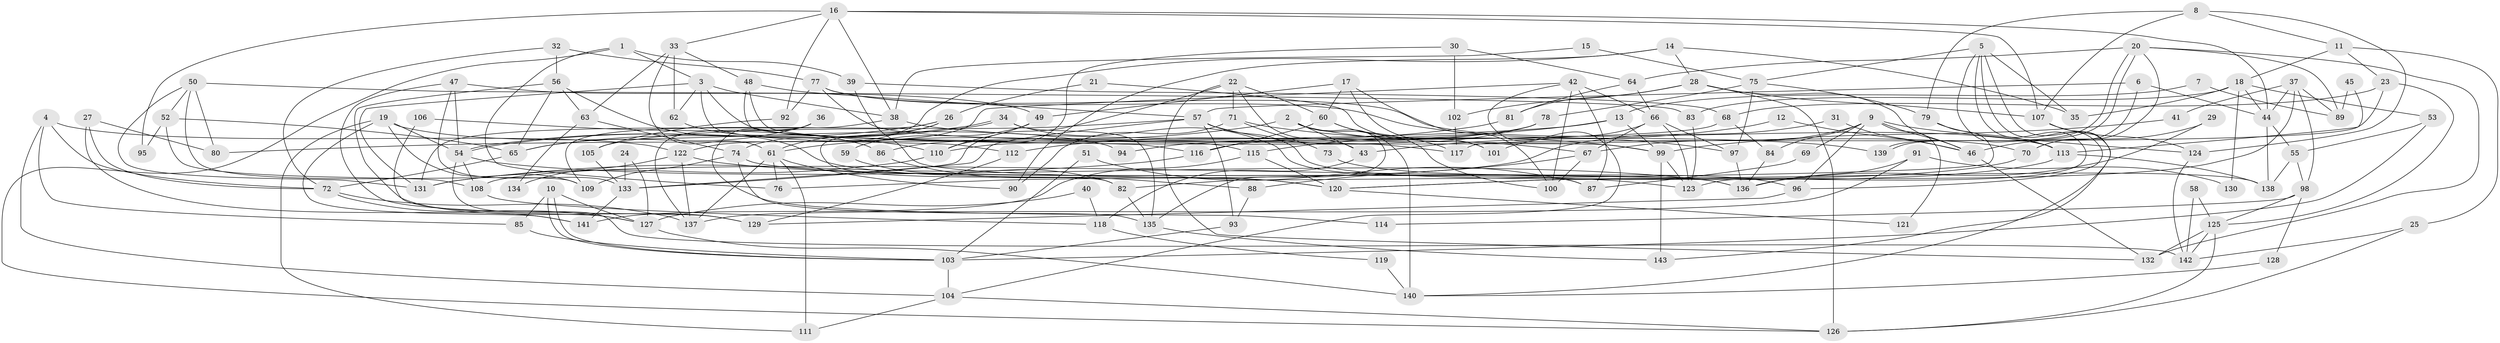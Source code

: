 // coarse degree distribution, {4: 0.18, 5: 0.08, 8: 0.12, 7: 0.14, 3: 0.17, 6: 0.12, 2: 0.17, 1: 0.01, 10: 0.01}
// Generated by graph-tools (version 1.1) at 2025/52/02/27/25 19:52:04]
// undirected, 143 vertices, 286 edges
graph export_dot {
graph [start="1"]
  node [color=gray90,style=filled];
  1;
  2;
  3;
  4;
  5;
  6;
  7;
  8;
  9;
  10;
  11;
  12;
  13;
  14;
  15;
  16;
  17;
  18;
  19;
  20;
  21;
  22;
  23;
  24;
  25;
  26;
  27;
  28;
  29;
  30;
  31;
  32;
  33;
  34;
  35;
  36;
  37;
  38;
  39;
  40;
  41;
  42;
  43;
  44;
  45;
  46;
  47;
  48;
  49;
  50;
  51;
  52;
  53;
  54;
  55;
  56;
  57;
  58;
  59;
  60;
  61;
  62;
  63;
  64;
  65;
  66;
  67;
  68;
  69;
  70;
  71;
  72;
  73;
  74;
  75;
  76;
  77;
  78;
  79;
  80;
  81;
  82;
  83;
  84;
  85;
  86;
  87;
  88;
  89;
  90;
  91;
  92;
  93;
  94;
  95;
  96;
  97;
  98;
  99;
  100;
  101;
  102;
  103;
  104;
  105;
  106;
  107;
  108;
  109;
  110;
  111;
  112;
  113;
  114;
  115;
  116;
  117;
  118;
  119;
  120;
  121;
  122;
  123;
  124;
  125;
  126;
  127;
  128;
  129;
  130;
  131;
  132;
  133;
  134;
  135;
  136;
  137;
  138;
  139;
  140;
  141;
  142;
  143;
  1 -- 126;
  1 -- 39;
  1 -- 3;
  1 -- 76;
  2 -- 61;
  2 -- 135;
  2 -- 43;
  2 -- 70;
  2 -- 140;
  3 -- 131;
  3 -- 38;
  3 -- 62;
  3 -- 112;
  3 -- 115;
  4 -- 122;
  4 -- 104;
  4 -- 72;
  4 -- 85;
  5 -- 96;
  5 -- 75;
  5 -- 35;
  5 -- 113;
  5 -- 123;
  5 -- 140;
  6 -- 44;
  6 -- 57;
  6 -- 70;
  7 -- 13;
  7 -- 89;
  8 -- 11;
  8 -- 124;
  8 -- 79;
  8 -- 107;
  9 -- 84;
  9 -- 67;
  9 -- 46;
  9 -- 69;
  9 -- 96;
  9 -- 121;
  9 -- 124;
  10 -- 103;
  10 -- 103;
  10 -- 127;
  10 -- 85;
  11 -- 23;
  11 -- 18;
  11 -- 25;
  12 -- 43;
  12 -- 46;
  13 -- 115;
  13 -- 99;
  13 -- 80;
  14 -- 28;
  14 -- 35;
  14 -- 74;
  14 -- 90;
  15 -- 75;
  15 -- 38;
  16 -- 38;
  16 -- 107;
  16 -- 33;
  16 -- 44;
  16 -- 92;
  16 -- 95;
  17 -- 60;
  17 -- 100;
  17 -- 49;
  17 -- 101;
  18 -- 44;
  18 -- 53;
  18 -- 35;
  18 -- 83;
  18 -- 130;
  19 -- 54;
  19 -- 109;
  19 -- 94;
  19 -- 111;
  19 -- 141;
  20 -- 70;
  20 -- 139;
  20 -- 139;
  20 -- 64;
  20 -- 89;
  20 -- 132;
  21 -- 101;
  21 -- 26;
  22 -- 71;
  22 -- 133;
  22 -- 43;
  22 -- 60;
  22 -- 132;
  23 -- 117;
  23 -- 125;
  23 -- 68;
  24 -- 133;
  24 -- 127;
  25 -- 126;
  25 -- 142;
  26 -- 109;
  26 -- 61;
  26 -- 65;
  26 -- 82;
  27 -- 80;
  27 -- 141;
  27 -- 72;
  28 -- 107;
  28 -- 46;
  28 -- 81;
  28 -- 102;
  28 -- 126;
  29 -- 136;
  29 -- 46;
  30 -- 64;
  30 -- 102;
  30 -- 110;
  31 -- 46;
  31 -- 76;
  32 -- 72;
  32 -- 56;
  32 -- 77;
  33 -- 61;
  33 -- 48;
  33 -- 62;
  33 -- 63;
  34 -- 135;
  34 -- 54;
  34 -- 54;
  34 -- 87;
  36 -- 137;
  36 -- 65;
  36 -- 114;
  37 -- 108;
  37 -- 44;
  37 -- 41;
  37 -- 89;
  37 -- 98;
  38 -- 131;
  38 -- 139;
  39 -- 120;
  39 -- 68;
  40 -- 118;
  40 -- 127;
  41 -- 99;
  42 -- 66;
  42 -- 100;
  42 -- 87;
  42 -- 104;
  42 -- 122;
  43 -- 118;
  44 -- 138;
  44 -- 55;
  45 -- 89;
  45 -- 113;
  46 -- 132;
  47 -- 54;
  47 -- 133;
  47 -- 49;
  47 -- 129;
  48 -- 99;
  48 -- 57;
  48 -- 116;
  49 -- 59;
  49 -- 110;
  50 -- 131;
  50 -- 83;
  50 -- 52;
  50 -- 80;
  50 -- 109;
  51 -- 87;
  51 -- 103;
  52 -- 65;
  52 -- 95;
  52 -- 108;
  53 -- 103;
  53 -- 55;
  54 -- 142;
  54 -- 108;
  54 -- 136;
  55 -- 98;
  55 -- 138;
  56 -- 65;
  56 -- 120;
  56 -- 63;
  56 -- 129;
  57 -- 133;
  57 -- 67;
  57 -- 93;
  57 -- 105;
  57 -- 138;
  58 -- 125;
  58 -- 142;
  59 -- 82;
  60 -- 116;
  60 -- 100;
  60 -- 117;
  61 -- 137;
  61 -- 111;
  61 -- 76;
  61 -- 90;
  62 -- 86;
  63 -- 74;
  63 -- 134;
  64 -- 81;
  64 -- 66;
  65 -- 72;
  66 -- 97;
  66 -- 67;
  66 -- 101;
  66 -- 123;
  67 -- 88;
  67 -- 100;
  68 -- 110;
  68 -- 84;
  69 -- 87;
  70 -- 120;
  71 -- 90;
  71 -- 99;
  71 -- 73;
  72 -- 127;
  72 -- 137;
  73 -- 96;
  74 -- 109;
  74 -- 135;
  74 -- 136;
  75 -- 79;
  75 -- 97;
  75 -- 78;
  77 -- 113;
  77 -- 92;
  77 -- 97;
  77 -- 117;
  78 -- 86;
  78 -- 94;
  78 -- 116;
  79 -- 113;
  79 -- 82;
  81 -- 112;
  82 -- 135;
  83 -- 123;
  84 -- 136;
  85 -- 103;
  86 -- 88;
  88 -- 93;
  91 -- 137;
  91 -- 136;
  91 -- 130;
  92 -- 105;
  93 -- 103;
  96 -- 129;
  97 -- 136;
  98 -- 125;
  98 -- 114;
  98 -- 128;
  99 -- 123;
  99 -- 143;
  102 -- 117;
  103 -- 104;
  104 -- 111;
  104 -- 126;
  105 -- 133;
  106 -- 110;
  106 -- 127;
  107 -- 124;
  107 -- 143;
  108 -- 118;
  110 -- 131;
  112 -- 129;
  113 -- 138;
  113 -- 120;
  115 -- 120;
  115 -- 141;
  116 -- 131;
  118 -- 119;
  119 -- 140;
  120 -- 121;
  122 -- 123;
  122 -- 134;
  122 -- 137;
  124 -- 142;
  125 -- 132;
  125 -- 126;
  125 -- 142;
  127 -- 140;
  128 -- 140;
  133 -- 141;
  135 -- 143;
}
